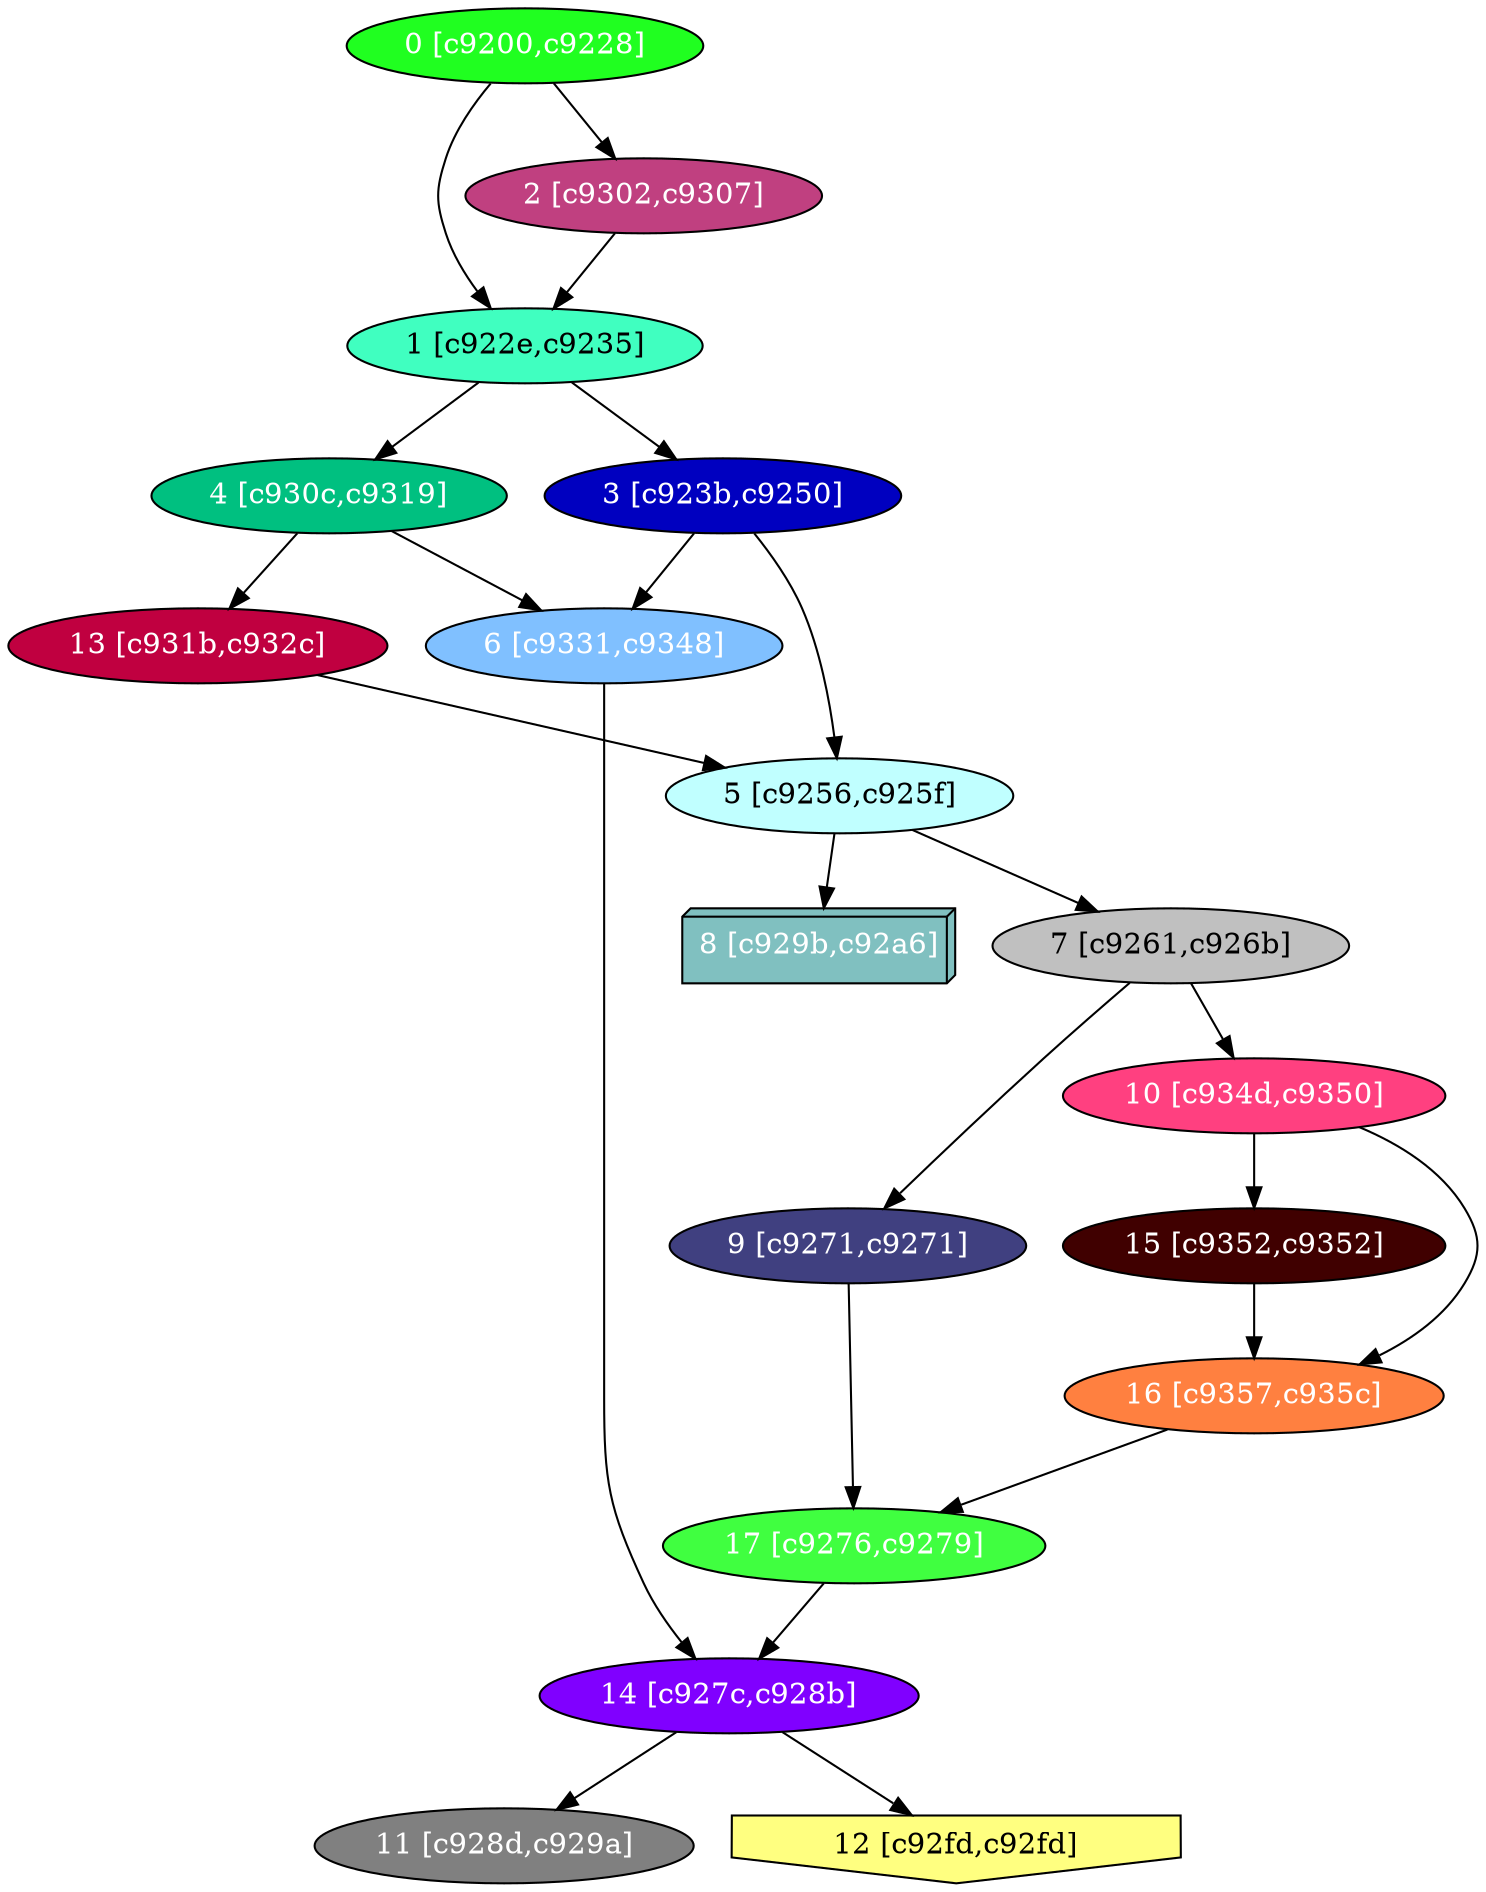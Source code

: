 diGraph libnss3{
	libnss3_0  [style=filled fillcolor="#20FF20" fontcolor="#ffffff" shape=oval label="0 [c9200,c9228]"]
	libnss3_1  [style=filled fillcolor="#40FFC0" fontcolor="#000000" shape=oval label="1 [c922e,c9235]"]
	libnss3_2  [style=filled fillcolor="#C04080" fontcolor="#ffffff" shape=oval label="2 [c9302,c9307]"]
	libnss3_3  [style=filled fillcolor="#0000C0" fontcolor="#ffffff" shape=oval label="3 [c923b,c9250]"]
	libnss3_4  [style=filled fillcolor="#00C080" fontcolor="#ffffff" shape=oval label="4 [c930c,c9319]"]
	libnss3_5  [style=filled fillcolor="#C0FFFF" fontcolor="#000000" shape=oval label="5 [c9256,c925f]"]
	libnss3_6  [style=filled fillcolor="#80C0FF" fontcolor="#ffffff" shape=oval label="6 [c9331,c9348]"]
	libnss3_7  [style=filled fillcolor="#C0C0C0" fontcolor="#000000" shape=oval label="7 [c9261,c926b]"]
	libnss3_8  [style=filled fillcolor="#80C0C0" fontcolor="#ffffff" shape=box3d label="8 [c929b,c92a6]"]
	libnss3_9  [style=filled fillcolor="#404080" fontcolor="#ffffff" shape=oval label="9 [c9271,c9271]"]
	libnss3_a  [style=filled fillcolor="#FF4080" fontcolor="#ffffff" shape=oval label="10 [c934d,c9350]"]
	libnss3_b  [style=filled fillcolor="#808080" fontcolor="#ffffff" shape=oval label="11 [c928d,c929a]"]
	libnss3_c  [style=filled fillcolor="#FFFF80" fontcolor="#000000" shape=invhouse label="12 [c92fd,c92fd]"]
	libnss3_d  [style=filled fillcolor="#C00040" fontcolor="#ffffff" shape=oval label="13 [c931b,c932c]"]
	libnss3_e  [style=filled fillcolor="#8000FF" fontcolor="#ffffff" shape=oval label="14 [c927c,c928b]"]
	libnss3_f  [style=filled fillcolor="#400000" fontcolor="#ffffff" shape=oval label="15 [c9352,c9352]"]
	libnss3_10  [style=filled fillcolor="#FF8040" fontcolor="#ffffff" shape=oval label="16 [c9357,c935c]"]
	libnss3_11  [style=filled fillcolor="#40FF40" fontcolor="#ffffff" shape=oval label="17 [c9276,c9279]"]

	libnss3_0 -> libnss3_1
	libnss3_0 -> libnss3_2
	libnss3_1 -> libnss3_3
	libnss3_1 -> libnss3_4
	libnss3_2 -> libnss3_1
	libnss3_3 -> libnss3_5
	libnss3_3 -> libnss3_6
	libnss3_4 -> libnss3_6
	libnss3_4 -> libnss3_d
	libnss3_5 -> libnss3_7
	libnss3_5 -> libnss3_8
	libnss3_6 -> libnss3_e
	libnss3_7 -> libnss3_9
	libnss3_7 -> libnss3_a
	libnss3_9 -> libnss3_11
	libnss3_a -> libnss3_f
	libnss3_a -> libnss3_10
	libnss3_d -> libnss3_5
	libnss3_e -> libnss3_b
	libnss3_e -> libnss3_c
	libnss3_f -> libnss3_10
	libnss3_10 -> libnss3_11
	libnss3_11 -> libnss3_e
}